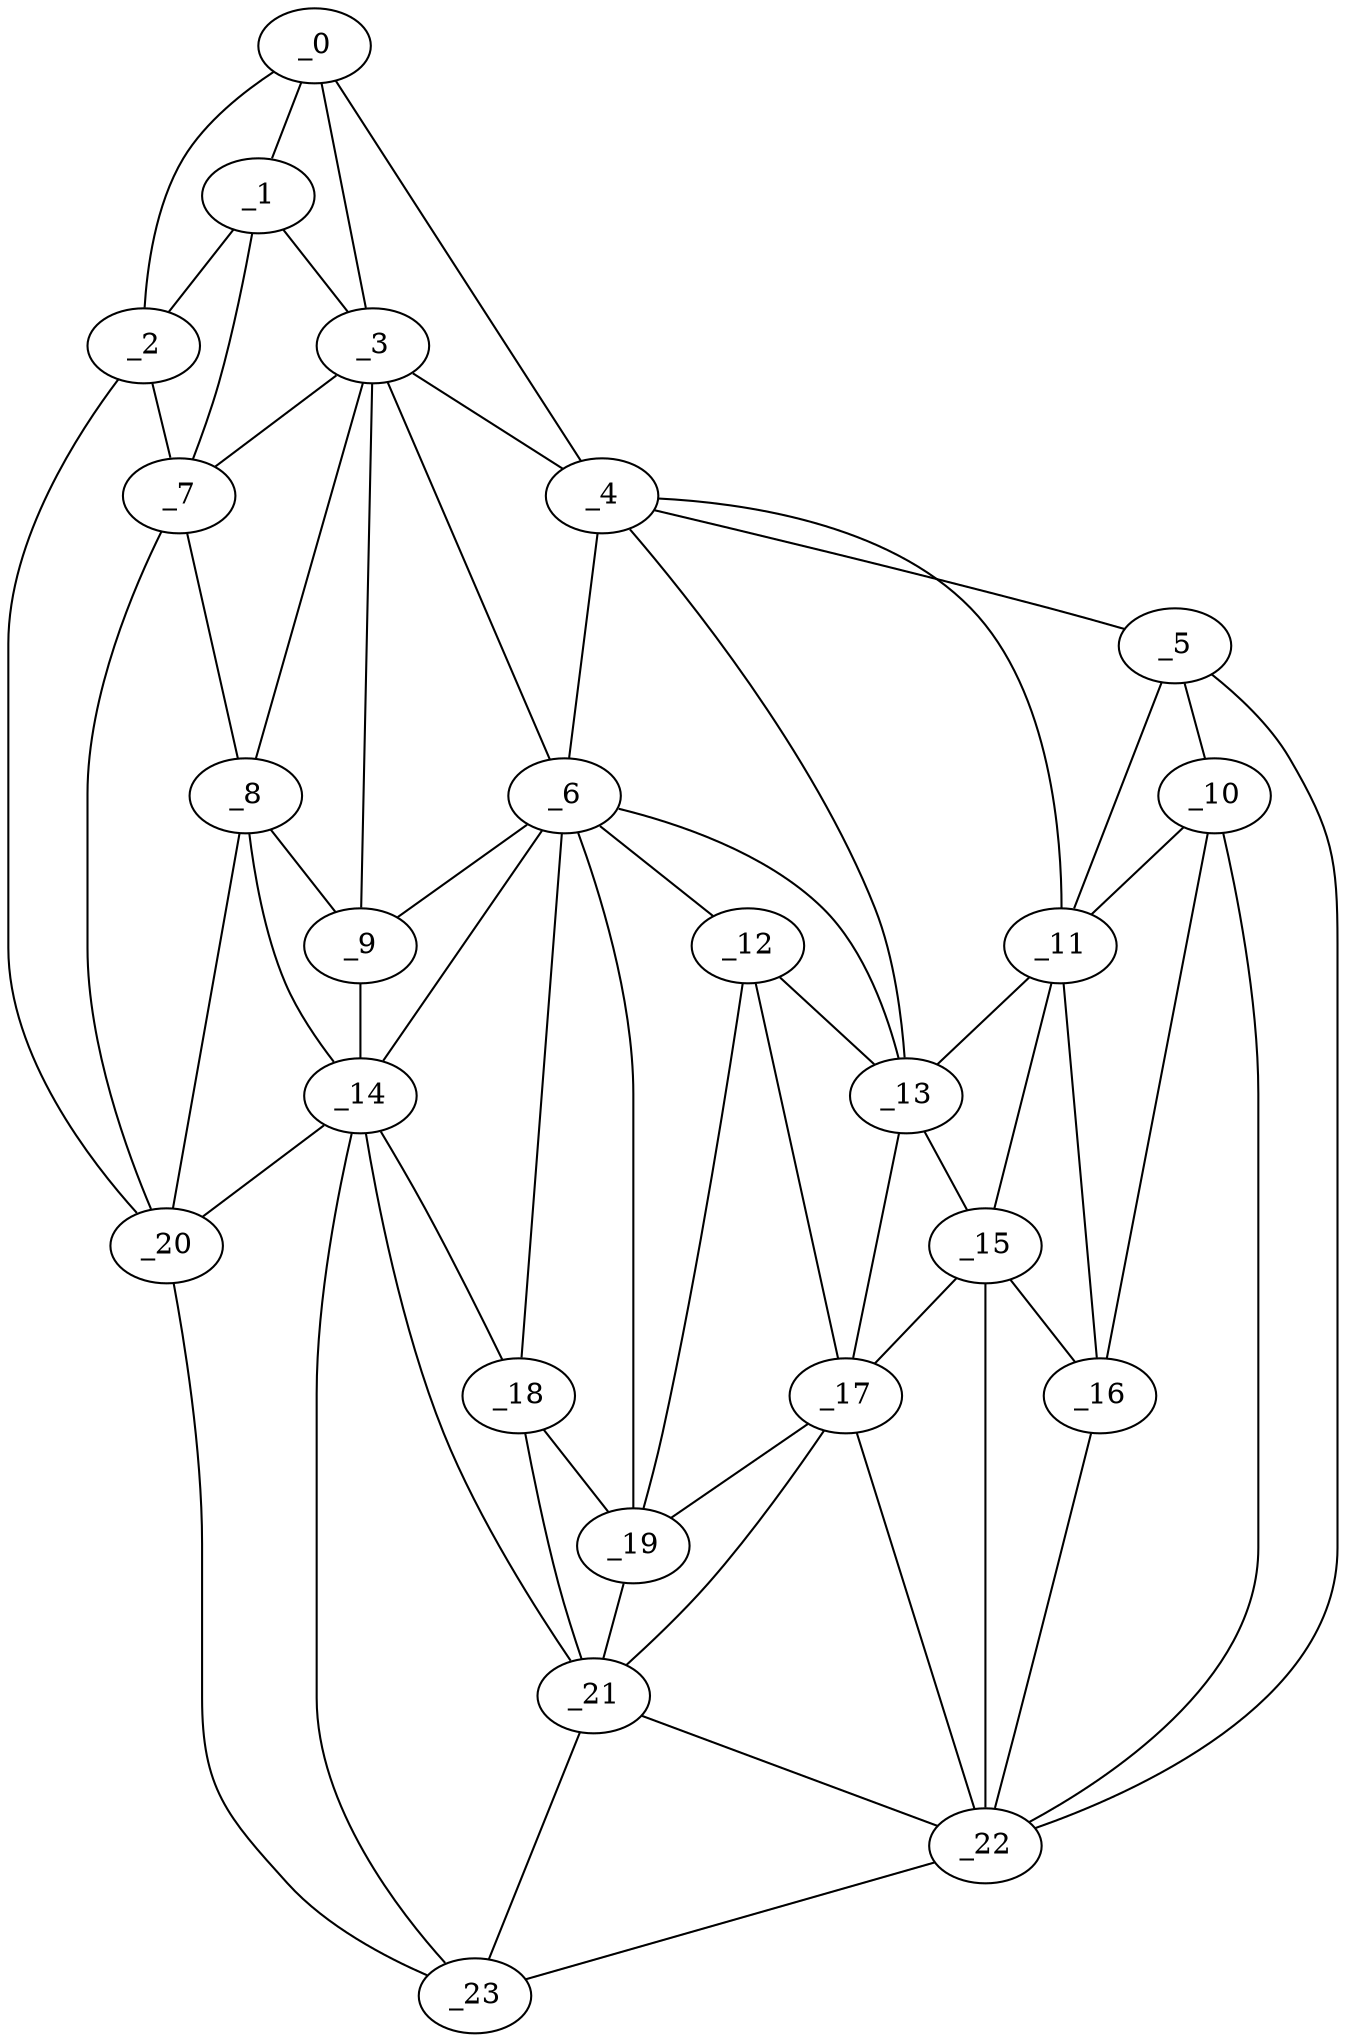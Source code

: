 graph "obj7__150.gxl" {
	_0	 [x=38,
		y=8];
	_1	 [x=46,
		y=10];
	_0 -- _1	 [valence=2];
	_2	 [x=51,
		y=3];
	_0 -- _2	 [valence=1];
	_3	 [x=52,
		y=29];
	_0 -- _3	 [valence=1];
	_4	 [x=53,
		y=97];
	_0 -- _4	 [valence=1];
	_1 -- _2	 [valence=1];
	_1 -- _3	 [valence=2];
	_7	 [x=64,
		y=11];
	_1 -- _7	 [valence=1];
	_2 -- _7	 [valence=1];
	_20	 [x=94,
		y=14];
	_2 -- _20	 [valence=1];
	_3 -- _4	 [valence=2];
	_6	 [x=61,
		y=51];
	_3 -- _6	 [valence=1];
	_3 -- _7	 [valence=2];
	_8	 [x=66,
		y=23];
	_3 -- _8	 [valence=1];
	_9	 [x=69,
		y=28];
	_3 -- _9	 [valence=2];
	_5	 [x=55,
		y=102];
	_4 -- _5	 [valence=1];
	_4 -- _6	 [valence=1];
	_11	 [x=70,
		y=98];
	_4 -- _11	 [valence=2];
	_13	 [x=72,
		y=82];
	_4 -- _13	 [valence=2];
	_10	 [x=69,
		y=102];
	_5 -- _10	 [valence=1];
	_5 -- _11	 [valence=1];
	_22	 [x=94,
		y=104];
	_5 -- _22	 [valence=1];
	_6 -- _9	 [valence=2];
	_12	 [x=72,
		y=63];
	_6 -- _12	 [valence=1];
	_6 -- _13	 [valence=2];
	_14	 [x=78,
		y=30];
	_6 -- _14	 [valence=1];
	_18	 [x=84,
		y=46];
	_6 -- _18	 [valence=2];
	_19	 [x=84,
		y=51];
	_6 -- _19	 [valence=2];
	_7 -- _8	 [valence=2];
	_7 -- _20	 [valence=1];
	_8 -- _9	 [valence=2];
	_8 -- _14	 [valence=2];
	_8 -- _20	 [valence=2];
	_9 -- _14	 [valence=2];
	_10 -- _11	 [valence=2];
	_16	 [x=79,
		y=101];
	_10 -- _16	 [valence=1];
	_10 -- _22	 [valence=2];
	_11 -- _13	 [valence=1];
	_15	 [x=79,
		y=97];
	_11 -- _15	 [valence=2];
	_11 -- _16	 [valence=2];
	_12 -- _13	 [valence=2];
	_17	 [x=82,
		y=72];
	_12 -- _17	 [valence=1];
	_12 -- _19	 [valence=2];
	_13 -- _15	 [valence=2];
	_13 -- _17	 [valence=1];
	_14 -- _18	 [valence=2];
	_14 -- _20	 [valence=1];
	_21	 [x=94,
		y=39];
	_14 -- _21	 [valence=2];
	_23	 [x=97,
		y=26];
	_14 -- _23	 [valence=1];
	_15 -- _16	 [valence=2];
	_15 -- _17	 [valence=2];
	_15 -- _22	 [valence=1];
	_16 -- _22	 [valence=1];
	_17 -- _19	 [valence=2];
	_17 -- _21	 [valence=2];
	_17 -- _22	 [valence=2];
	_18 -- _19	 [valence=1];
	_18 -- _21	 [valence=1];
	_19 -- _21	 [valence=2];
	_20 -- _23	 [valence=1];
	_21 -- _22	 [valence=1];
	_21 -- _23	 [valence=2];
	_22 -- _23	 [valence=1];
}
